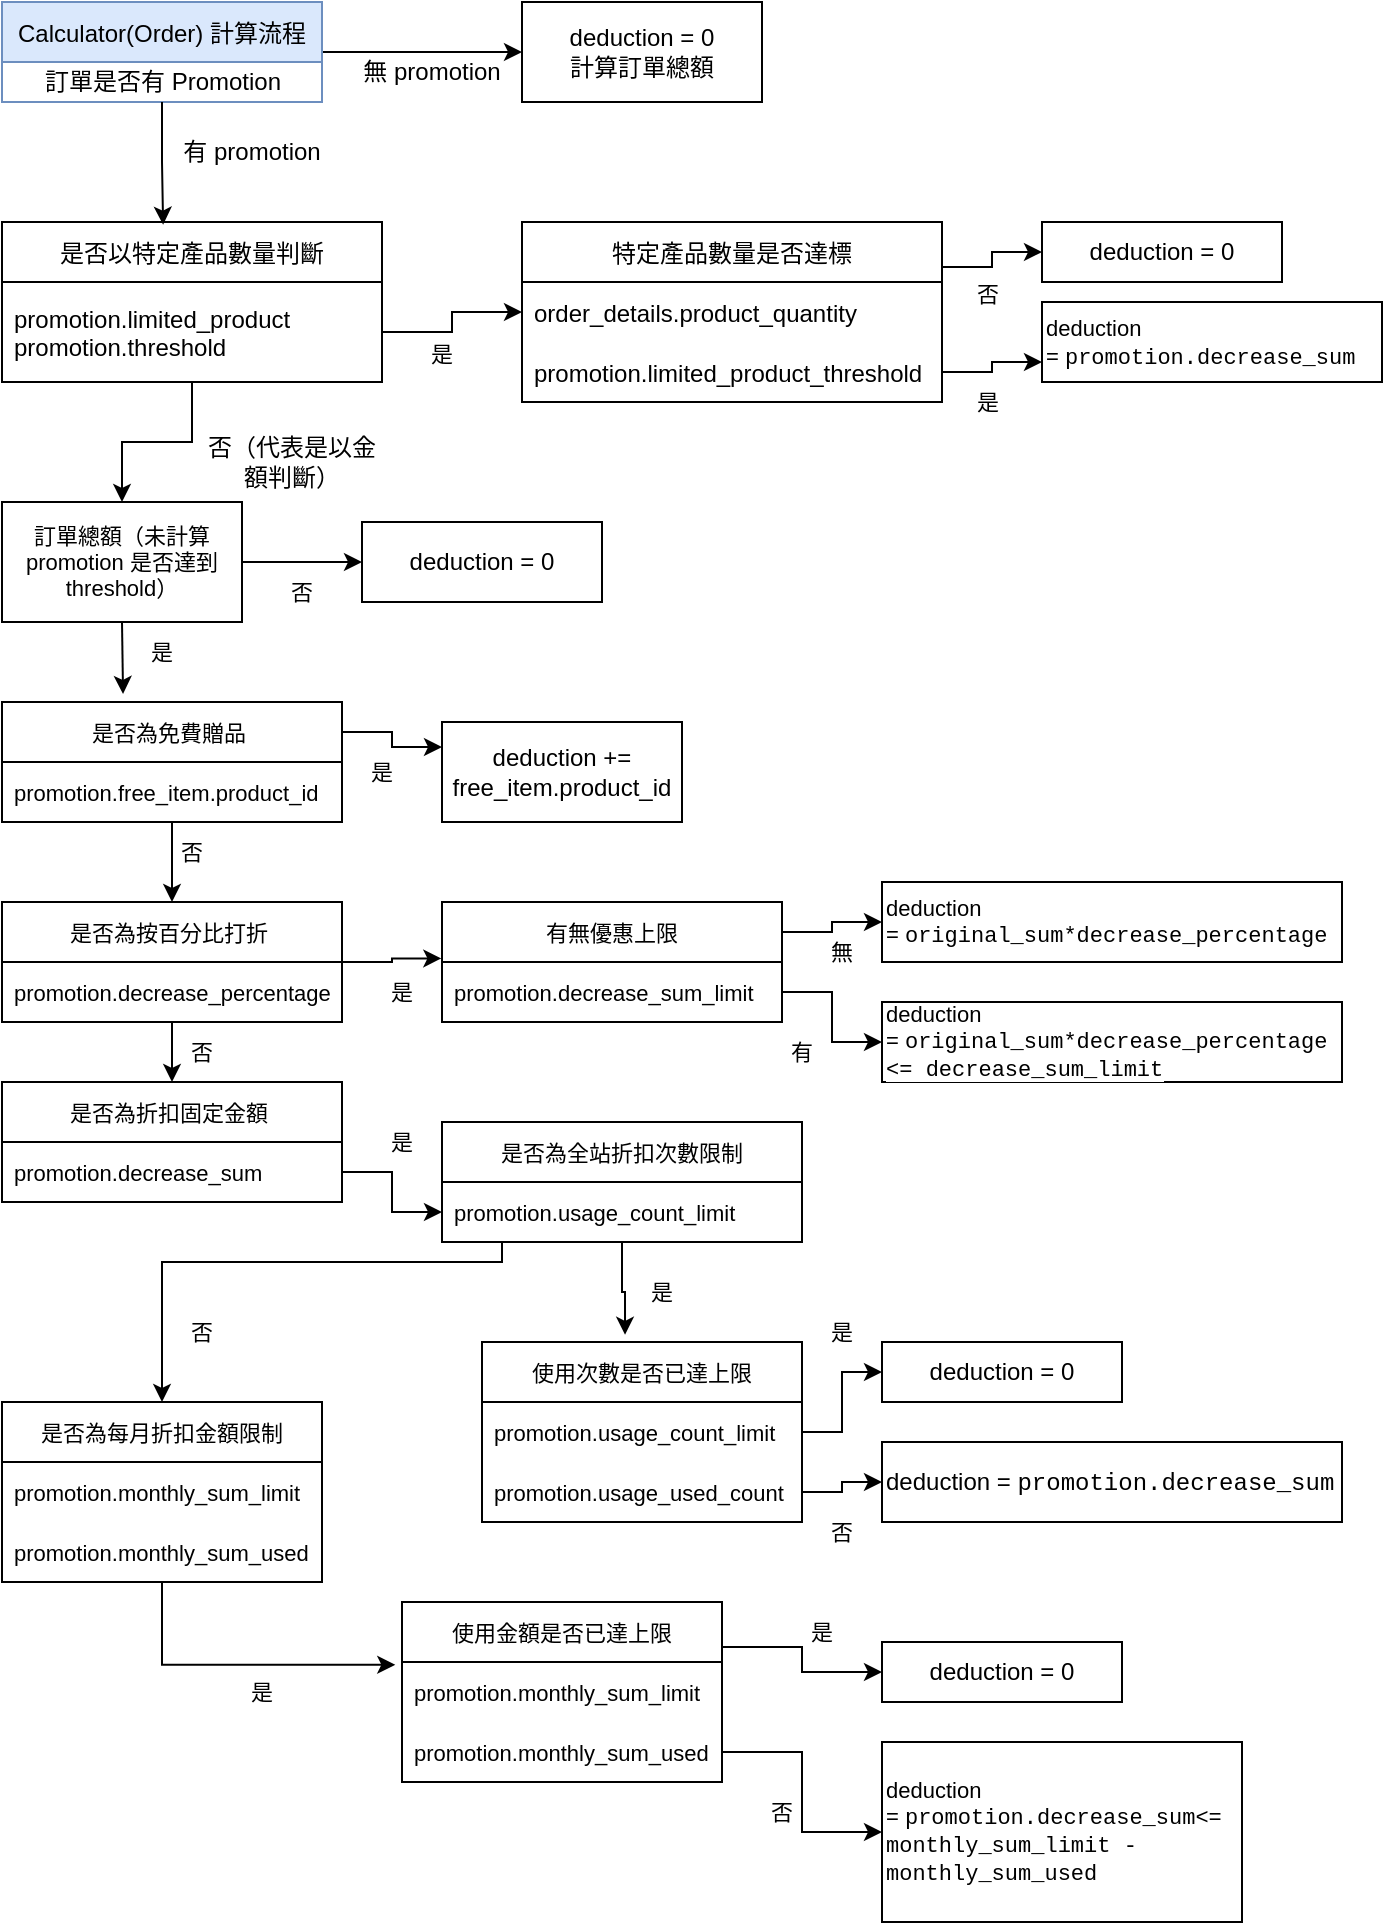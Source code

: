 <mxfile version="17.1.2" type="device"><diagram id="WidLwJSXHmiVjZNSrBSV" name="Page-1"><mxGraphModel dx="953" dy="427" grid="1" gridSize="10" guides="1" tooltips="1" connect="1" arrows="1" fold="1" page="1" pageScale="1" pageWidth="850" pageHeight="1100" math="0" shadow="0"><root><mxCell id="0"/><mxCell id="1" parent="0"/><mxCell id="LrNhgBNcgYAa6AkdyOIx-8" style="edgeStyle=orthogonalEdgeStyle;rounded=0;orthogonalLoop=1;jettySize=auto;html=1;exitX=1;exitY=0.5;exitDx=0;exitDy=0;entryX=0;entryY=0.5;entryDx=0;entryDy=0;" edge="1" parent="1" source="LrNhgBNcgYAa6AkdyOIx-2" target="LrNhgBNcgYAa6AkdyOIx-9"><mxGeometry relative="1" as="geometry"><mxPoint x="320" y="65" as="targetPoint"/></mxGeometry></mxCell><mxCell id="LrNhgBNcgYAa6AkdyOIx-2" value="Calculator(Order) 計算流程" style="swimlane;fontStyle=0;childLayout=stackLayout;horizontal=1;startSize=30;horizontalStack=0;resizeParent=1;resizeParentMax=0;resizeLast=0;collapsible=1;marginBottom=0;fillColor=#dae8fc;strokeColor=#6c8ebf;" vertex="1" parent="1"><mxGeometry x="80" y="40" width="160" height="50" as="geometry"/></mxCell><mxCell id="LrNhgBNcgYAa6AkdyOIx-6" value="訂單是否有 Promotion" style="text;html=1;align=center;verticalAlign=middle;resizable=0;points=[];autosize=1;strokeColor=none;fillColor=none;" vertex="1" parent="LrNhgBNcgYAa6AkdyOIx-2"><mxGeometry y="30" width="160" height="20" as="geometry"/></mxCell><mxCell id="LrNhgBNcgYAa6AkdyOIx-9" value="deduction = 0&lt;br&gt;計算訂單總額" style="rounded=0;whiteSpace=wrap;html=1;" vertex="1" parent="1"><mxGeometry x="340" y="40" width="120" height="50" as="geometry"/></mxCell><mxCell id="LrNhgBNcgYAa6AkdyOIx-10" value="無 promotion" style="text;html=1;strokeColor=none;fillColor=none;align=center;verticalAlign=middle;whiteSpace=wrap;rounded=0;" vertex="1" parent="1"><mxGeometry x="250" y="60" width="90" height="30" as="geometry"/></mxCell><mxCell id="LrNhgBNcgYAa6AkdyOIx-40" value="" style="edgeStyle=orthogonalEdgeStyle;rounded=0;orthogonalLoop=1;jettySize=auto;html=1;fontSize=11;" edge="1" parent="1" source="LrNhgBNcgYAa6AkdyOIx-11" target="LrNhgBNcgYAa6AkdyOIx-39"><mxGeometry relative="1" as="geometry"/></mxCell><mxCell id="LrNhgBNcgYAa6AkdyOIx-11" value="是否以特定產品數量判斷" style="swimlane;fontStyle=0;childLayout=stackLayout;horizontal=1;startSize=30;horizontalStack=0;resizeParent=1;resizeParentMax=0;resizeLast=0;collapsible=1;marginBottom=0;" vertex="1" parent="1"><mxGeometry x="80" y="150" width="190" height="80" as="geometry"/></mxCell><mxCell id="LrNhgBNcgYAa6AkdyOIx-12" value="promotion.limited_product &#10;promotion.threshold" style="text;strokeColor=none;fillColor=none;align=left;verticalAlign=middle;spacingLeft=4;spacingRight=4;overflow=hidden;points=[[0,0.5],[1,0.5]];portConstraint=eastwest;rotatable=0;" vertex="1" parent="LrNhgBNcgYAa6AkdyOIx-11"><mxGeometry y="30" width="190" height="50" as="geometry"/></mxCell><mxCell id="LrNhgBNcgYAa6AkdyOIx-17" value="有 promotion" style="text;html=1;strokeColor=none;fillColor=none;align=center;verticalAlign=middle;whiteSpace=wrap;rounded=0;" vertex="1" parent="1"><mxGeometry x="160" y="100" width="90" height="30" as="geometry"/></mxCell><mxCell id="LrNhgBNcgYAa6AkdyOIx-20" value="" style="edgeStyle=orthogonalEdgeStyle;rounded=0;orthogonalLoop=1;jettySize=auto;html=1;entryX=0.424;entryY=0.017;entryDx=0;entryDy=0;entryPerimeter=0;" edge="1" parent="1" source="LrNhgBNcgYAa6AkdyOIx-6" target="LrNhgBNcgYAa6AkdyOIx-11"><mxGeometry relative="1" as="geometry"/></mxCell><mxCell id="LrNhgBNcgYAa6AkdyOIx-28" style="edgeStyle=orthogonalEdgeStyle;rounded=0;orthogonalLoop=1;jettySize=auto;html=1;exitX=1;exitY=0.25;exitDx=0;exitDy=0;entryX=0;entryY=0.5;entryDx=0;entryDy=0;fontSize=11;" edge="1" parent="1" source="LrNhgBNcgYAa6AkdyOIx-22" target="LrNhgBNcgYAa6AkdyOIx-26"><mxGeometry relative="1" as="geometry"/></mxCell><mxCell id="LrNhgBNcgYAa6AkdyOIx-22" value="特定產品數量是否達標" style="swimlane;fontStyle=0;childLayout=stackLayout;horizontal=1;startSize=30;horizontalStack=0;resizeParent=1;resizeParentMax=0;resizeLast=0;collapsible=1;marginBottom=0;" vertex="1" parent="1"><mxGeometry x="340" y="150" width="210" height="90" as="geometry"/></mxCell><mxCell id="LrNhgBNcgYAa6AkdyOIx-23" value="order_details.product_quantity" style="text;strokeColor=none;fillColor=none;align=left;verticalAlign=middle;spacingLeft=4;spacingRight=4;overflow=hidden;points=[[0,0.5],[1,0.5]];portConstraint=eastwest;rotatable=0;strokeWidth=5;" vertex="1" parent="LrNhgBNcgYAa6AkdyOIx-22"><mxGeometry y="30" width="210" height="30" as="geometry"/></mxCell><mxCell id="LrNhgBNcgYAa6AkdyOIx-24" value="promotion.limited_product_threshold" style="text;strokeColor=none;fillColor=none;align=left;verticalAlign=middle;spacingLeft=4;spacingRight=4;overflow=hidden;points=[[0,0.5],[1,0.5]];portConstraint=eastwest;rotatable=0;" vertex="1" parent="LrNhgBNcgYAa6AkdyOIx-22"><mxGeometry y="60" width="210" height="30" as="geometry"/></mxCell><mxCell id="LrNhgBNcgYAa6AkdyOIx-26" value="deduction = 0" style="rounded=0;whiteSpace=wrap;html=1;" vertex="1" parent="1"><mxGeometry x="600" y="150" width="120" height="30" as="geometry"/></mxCell><mxCell id="LrNhgBNcgYAa6AkdyOIx-27" value="&lt;font style=&quot;font-size: 11px&quot;&gt;deduction =&amp;nbsp;&lt;span style=&quot;background-color: rgb(255 , 255 , 255) ; font-family: &amp;#34;menlo&amp;#34; , &amp;#34;monaco&amp;#34; , &amp;#34;courier new&amp;#34; , monospace&quot;&gt;promotion.decrease_sum&lt;/span&gt;&lt;br&gt;&lt;/font&gt;" style="rounded=0;whiteSpace=wrap;html=1;align=left;" vertex="1" parent="1"><mxGeometry x="600" y="190" width="170" height="40" as="geometry"/></mxCell><mxCell id="LrNhgBNcgYAa6AkdyOIx-29" style="edgeStyle=orthogonalEdgeStyle;rounded=0;orthogonalLoop=1;jettySize=auto;html=1;exitX=1;exitY=0.5;exitDx=0;exitDy=0;entryX=0;entryY=0.75;entryDx=0;entryDy=0;fontSize=11;" edge="1" parent="1" source="LrNhgBNcgYAa6AkdyOIx-24" target="LrNhgBNcgYAa6AkdyOIx-27"><mxGeometry relative="1" as="geometry"/></mxCell><mxCell id="LrNhgBNcgYAa6AkdyOIx-33" style="edgeStyle=orthogonalEdgeStyle;rounded=0;orthogonalLoop=1;jettySize=auto;html=1;exitX=1;exitY=0.5;exitDx=0;exitDy=0;fontSize=11;" edge="1" parent="1" source="LrNhgBNcgYAa6AkdyOIx-12" target="LrNhgBNcgYAa6AkdyOIx-23"><mxGeometry relative="1" as="geometry"/></mxCell><mxCell id="LrNhgBNcgYAa6AkdyOIx-34" value="是" style="text;html=1;strokeColor=none;fillColor=none;align=center;verticalAlign=middle;whiteSpace=wrap;rounded=0;fontSize=11;" vertex="1" parent="1"><mxGeometry x="270" y="201" width="60" height="30" as="geometry"/></mxCell><mxCell id="LrNhgBNcgYAa6AkdyOIx-36" value="否" style="text;html=1;strokeColor=none;fillColor=none;align=center;verticalAlign=middle;whiteSpace=wrap;rounded=0;fontSize=11;" vertex="1" parent="1"><mxGeometry x="543" y="171" width="60" height="30" as="geometry"/></mxCell><mxCell id="LrNhgBNcgYAa6AkdyOIx-37" value="是" style="text;html=1;strokeColor=none;fillColor=none;align=center;verticalAlign=middle;whiteSpace=wrap;rounded=0;fontSize=11;" vertex="1" parent="1"><mxGeometry x="543" y="225" width="60" height="30" as="geometry"/></mxCell><mxCell id="LrNhgBNcgYAa6AkdyOIx-38" value="否（代表是以金額判斷）" style="text;html=1;strokeColor=none;fillColor=none;align=center;verticalAlign=middle;whiteSpace=wrap;rounded=0;" vertex="1" parent="1"><mxGeometry x="180" y="255" width="90" height="30" as="geometry"/></mxCell><mxCell id="LrNhgBNcgYAa6AkdyOIx-44" value="" style="edgeStyle=orthogonalEdgeStyle;rounded=0;orthogonalLoop=1;jettySize=auto;html=1;fontSize=11;" edge="1" parent="1" source="LrNhgBNcgYAa6AkdyOIx-39" target="LrNhgBNcgYAa6AkdyOIx-43"><mxGeometry relative="1" as="geometry"/></mxCell><mxCell id="LrNhgBNcgYAa6AkdyOIx-53" style="edgeStyle=orthogonalEdgeStyle;rounded=0;orthogonalLoop=1;jettySize=auto;html=1;exitX=0.5;exitY=1;exitDx=0;exitDy=0;entryX=0.356;entryY=-0.067;entryDx=0;entryDy=0;entryPerimeter=0;fontSize=11;" edge="1" parent="1" source="LrNhgBNcgYAa6AkdyOIx-39" target="LrNhgBNcgYAa6AkdyOIx-46"><mxGeometry relative="1" as="geometry"/></mxCell><mxCell id="LrNhgBNcgYAa6AkdyOIx-39" value="訂單總額（未計算 promotion 是否達到 threshold）" style="rounded=0;whiteSpace=wrap;html=1;fontSize=11;strokeWidth=1;" vertex="1" parent="1"><mxGeometry x="80" y="290" width="120" height="60" as="geometry"/></mxCell><mxCell id="LrNhgBNcgYAa6AkdyOIx-41" style="edgeStyle=orthogonalEdgeStyle;rounded=0;orthogonalLoop=1;jettySize=auto;html=1;exitX=0.5;exitY=1;exitDx=0;exitDy=0;fontSize=11;" edge="1" parent="1" source="LrNhgBNcgYAa6AkdyOIx-38" target="LrNhgBNcgYAa6AkdyOIx-38"><mxGeometry relative="1" as="geometry"/></mxCell><mxCell id="LrNhgBNcgYAa6AkdyOIx-43" value="deduction = 0" style="rounded=0;whiteSpace=wrap;html=1;" vertex="1" parent="1"><mxGeometry x="260" y="300" width="120" height="40" as="geometry"/></mxCell><mxCell id="LrNhgBNcgYAa6AkdyOIx-45" value="否" style="text;html=1;strokeColor=none;fillColor=none;align=center;verticalAlign=middle;whiteSpace=wrap;rounded=0;fontSize=11;" vertex="1" parent="1"><mxGeometry x="200" y="320" width="60" height="30" as="geometry"/></mxCell><mxCell id="LrNhgBNcgYAa6AkdyOIx-57" style="edgeStyle=orthogonalEdgeStyle;rounded=0;orthogonalLoop=1;jettySize=auto;html=1;exitX=1;exitY=0.25;exitDx=0;exitDy=0;entryX=0;entryY=0.25;entryDx=0;entryDy=0;fontSize=11;" edge="1" parent="1" source="LrNhgBNcgYAa6AkdyOIx-46" target="LrNhgBNcgYAa6AkdyOIx-55"><mxGeometry relative="1" as="geometry"/></mxCell><mxCell id="LrNhgBNcgYAa6AkdyOIx-65" value="" style="edgeStyle=orthogonalEdgeStyle;rounded=0;orthogonalLoop=1;jettySize=auto;html=1;fontSize=11;entryX=0.5;entryY=0;entryDx=0;entryDy=0;" edge="1" parent="1" source="LrNhgBNcgYAa6AkdyOIx-46" target="LrNhgBNcgYAa6AkdyOIx-58"><mxGeometry relative="1" as="geometry"/></mxCell><mxCell id="LrNhgBNcgYAa6AkdyOIx-46" value="是否為免費贈品 " style="swimlane;fontStyle=0;childLayout=stackLayout;horizontal=1;startSize=30;horizontalStack=0;resizeParent=1;resizeParentMax=0;resizeLast=0;collapsible=1;marginBottom=0;fontSize=11;strokeWidth=1;" vertex="1" parent="1"><mxGeometry x="80" y="390" width="170" height="60" as="geometry"/></mxCell><mxCell id="LrNhgBNcgYAa6AkdyOIx-47" value="promotion.free_item.product_id" style="text;strokeColor=none;fillColor=none;align=left;verticalAlign=middle;spacingLeft=4;spacingRight=4;overflow=hidden;points=[[0,0.5],[1,0.5]];portConstraint=eastwest;rotatable=0;fontSize=11;" vertex="1" parent="LrNhgBNcgYAa6AkdyOIx-46"><mxGeometry y="30" width="170" height="30" as="geometry"/></mxCell><mxCell id="LrNhgBNcgYAa6AkdyOIx-54" value="是" style="text;html=1;strokeColor=none;fillColor=none;align=center;verticalAlign=middle;whiteSpace=wrap;rounded=0;fontSize=11;" vertex="1" parent="1"><mxGeometry x="130" y="350" width="60" height="30" as="geometry"/></mxCell><mxCell id="LrNhgBNcgYAa6AkdyOIx-55" value="deduction += free_item.product_id" style="rounded=0;whiteSpace=wrap;html=1;" vertex="1" parent="1"><mxGeometry x="300" y="400" width="120" height="50" as="geometry"/></mxCell><mxCell id="LrNhgBNcgYAa6AkdyOIx-56" value="是" style="text;html=1;strokeColor=none;fillColor=none;align=center;verticalAlign=middle;whiteSpace=wrap;rounded=0;fontSize=11;" vertex="1" parent="1"><mxGeometry x="240" y="410" width="60" height="30" as="geometry"/></mxCell><mxCell id="LrNhgBNcgYAa6AkdyOIx-69" value="" style="edgeStyle=orthogonalEdgeStyle;rounded=0;orthogonalLoop=1;jettySize=auto;html=1;fontSize=11;entryX=-0.002;entryY=-0.06;entryDx=0;entryDy=0;entryPerimeter=0;" edge="1" parent="1" source="LrNhgBNcgYAa6AkdyOIx-58" target="LrNhgBNcgYAa6AkdyOIx-68"><mxGeometry relative="1" as="geometry"/></mxCell><mxCell id="LrNhgBNcgYAa6AkdyOIx-83" value="" style="edgeStyle=orthogonalEdgeStyle;rounded=0;orthogonalLoop=1;jettySize=auto;html=1;fontSize=11;fontColor=#000000;entryX=0.5;entryY=0;entryDx=0;entryDy=0;" edge="1" parent="1" source="LrNhgBNcgYAa6AkdyOIx-58" target="LrNhgBNcgYAa6AkdyOIx-80"><mxGeometry relative="1" as="geometry"/></mxCell><mxCell id="LrNhgBNcgYAa6AkdyOIx-58" value="是否為按百分比打折 " style="swimlane;fontStyle=0;childLayout=stackLayout;horizontal=1;startSize=30;horizontalStack=0;resizeParent=1;resizeParentMax=0;resizeLast=0;collapsible=1;marginBottom=0;fontSize=11;strokeWidth=1;" vertex="1" parent="1"><mxGeometry x="80" y="490" width="170" height="60" as="geometry"/></mxCell><mxCell id="LrNhgBNcgYAa6AkdyOIx-59" value="promotion.decrease_percentage" style="text;strokeColor=none;fillColor=none;align=left;verticalAlign=middle;spacingLeft=4;spacingRight=4;overflow=hidden;points=[[0,0.5],[1,0.5]];portConstraint=eastwest;rotatable=0;fontSize=11;" vertex="1" parent="LrNhgBNcgYAa6AkdyOIx-58"><mxGeometry y="30" width="170" height="30" as="geometry"/></mxCell><mxCell id="LrNhgBNcgYAa6AkdyOIx-61" value="否" style="text;html=1;strokeColor=none;fillColor=none;align=center;verticalAlign=middle;whiteSpace=wrap;rounded=0;fontSize=11;" vertex="1" parent="1"><mxGeometry x="145" y="450" width="60" height="30" as="geometry"/></mxCell><mxCell id="LrNhgBNcgYAa6AkdyOIx-75" style="edgeStyle=orthogonalEdgeStyle;rounded=0;orthogonalLoop=1;jettySize=auto;html=1;exitX=1;exitY=0.25;exitDx=0;exitDy=0;entryX=0;entryY=0.5;entryDx=0;entryDy=0;fontSize=11;fontColor=#000000;" edge="1" parent="1" source="LrNhgBNcgYAa6AkdyOIx-67" target="LrNhgBNcgYAa6AkdyOIx-74"><mxGeometry relative="1" as="geometry"/></mxCell><mxCell id="LrNhgBNcgYAa6AkdyOIx-67" value="有無優惠上限" style="swimlane;fontStyle=0;childLayout=stackLayout;horizontal=1;startSize=30;horizontalStack=0;resizeParent=1;resizeParentMax=0;resizeLast=0;collapsible=1;marginBottom=0;fontSize=11;strokeWidth=1;" vertex="1" parent="1"><mxGeometry x="300" y="490" width="170" height="60" as="geometry"/></mxCell><mxCell id="LrNhgBNcgYAa6AkdyOIx-68" value="promotion.decrease_sum_limit" style="text;strokeColor=none;fillColor=none;align=left;verticalAlign=middle;spacingLeft=4;spacingRight=4;overflow=hidden;points=[[0,0.5],[1,0.5]];portConstraint=eastwest;rotatable=0;fontSize=11;" vertex="1" parent="LrNhgBNcgYAa6AkdyOIx-67"><mxGeometry y="30" width="170" height="30" as="geometry"/></mxCell><mxCell id="LrNhgBNcgYAa6AkdyOIx-70" value="是" style="text;html=1;strokeColor=none;fillColor=none;align=center;verticalAlign=middle;whiteSpace=wrap;rounded=0;fontSize=11;" vertex="1" parent="1"><mxGeometry x="250" y="520" width="60" height="30" as="geometry"/></mxCell><mxCell id="LrNhgBNcgYAa6AkdyOIx-74" value="deduction =&amp;nbsp;&lt;span style=&quot;background-color: rgb(255, 255, 255); font-family: menlo, monaco, &amp;quot;courier new&amp;quot;, monospace; font-size: 11px;&quot;&gt;original_sum*decrease_percentage&lt;br style=&quot;font-size: 11px;&quot;&gt;&lt;/span&gt;" style="rounded=0;whiteSpace=wrap;html=1;align=left;fontColor=#000000;fontSize=11;" vertex="1" parent="1"><mxGeometry x="520" y="480" width="230" height="40" as="geometry"/></mxCell><mxCell id="LrNhgBNcgYAa6AkdyOIx-76" value="無" style="text;html=1;strokeColor=none;fillColor=none;align=center;verticalAlign=middle;whiteSpace=wrap;rounded=0;fontSize=11;" vertex="1" parent="1"><mxGeometry x="470" y="500" width="60" height="30" as="geometry"/></mxCell><mxCell id="LrNhgBNcgYAa6AkdyOIx-77" value="deduction =&amp;nbsp;&lt;span style=&quot;background-color: rgb(255, 255, 255); font-family: menlo, monaco, &amp;quot;courier new&amp;quot;, monospace; font-size: 11px;&quot;&gt;original_sum*decrease_percentage &amp;lt;=&amp;nbsp;&lt;/span&gt;&lt;span style=&quot;background-color: rgb(255, 255, 255); font-family: menlo, monaco, &amp;quot;courier new&amp;quot;, monospace; font-size: 11px;&quot;&gt;decrease_sum_limit&lt;/span&gt;" style="rounded=0;whiteSpace=wrap;html=1;align=left;fontColor=#000000;fontSize=11;" vertex="1" parent="1"><mxGeometry x="520" y="540" width="230" height="40" as="geometry"/></mxCell><mxCell id="LrNhgBNcgYAa6AkdyOIx-78" style="edgeStyle=orthogonalEdgeStyle;rounded=0;orthogonalLoop=1;jettySize=auto;html=1;exitX=1;exitY=0.5;exitDx=0;exitDy=0;entryX=0;entryY=0.5;entryDx=0;entryDy=0;fontSize=11;fontColor=#000000;" edge="1" parent="1" source="LrNhgBNcgYAa6AkdyOIx-68" target="LrNhgBNcgYAa6AkdyOIx-77"><mxGeometry relative="1" as="geometry"/></mxCell><mxCell id="LrNhgBNcgYAa6AkdyOIx-79" value="有" style="text;html=1;strokeColor=none;fillColor=none;align=center;verticalAlign=middle;whiteSpace=wrap;rounded=0;fontSize=11;" vertex="1" parent="1"><mxGeometry x="450" y="550" width="60" height="30" as="geometry"/></mxCell><mxCell id="LrNhgBNcgYAa6AkdyOIx-80" value="是否為折扣固定金額 " style="swimlane;fontStyle=0;childLayout=stackLayout;horizontal=1;startSize=30;horizontalStack=0;resizeParent=1;resizeParentMax=0;resizeLast=0;collapsible=1;marginBottom=0;fontSize=11;strokeWidth=1;" vertex="1" parent="1"><mxGeometry x="80" y="580" width="170" height="60" as="geometry"/></mxCell><mxCell id="LrNhgBNcgYAa6AkdyOIx-81" value="promotion.decrease_sum" style="text;strokeColor=none;fillColor=none;align=left;verticalAlign=middle;spacingLeft=4;spacingRight=4;overflow=hidden;points=[[0,0.5],[1,0.5]];portConstraint=eastwest;rotatable=0;fontSize=11;" vertex="1" parent="LrNhgBNcgYAa6AkdyOIx-80"><mxGeometry y="30" width="170" height="30" as="geometry"/></mxCell><mxCell id="LrNhgBNcgYAa6AkdyOIx-82" value="否" style="text;html=1;strokeColor=none;fillColor=none;align=center;verticalAlign=middle;whiteSpace=wrap;rounded=0;fontSize=11;" vertex="1" parent="1"><mxGeometry x="150" y="550" width="60" height="30" as="geometry"/></mxCell><mxCell id="LrNhgBNcgYAa6AkdyOIx-105" value="" style="edgeStyle=orthogonalEdgeStyle;rounded=0;orthogonalLoop=1;jettySize=auto;html=1;fontSize=12;fontColor=#000000;entryX=0.447;entryY=-0.04;entryDx=0;entryDy=0;entryPerimeter=0;" edge="1" parent="1" source="LrNhgBNcgYAa6AkdyOIx-84" target="LrNhgBNcgYAa6AkdyOIx-92"><mxGeometry relative="1" as="geometry"><mxPoint x="390" y="700" as="targetPoint"/></mxGeometry></mxCell><mxCell id="LrNhgBNcgYAa6AkdyOIx-110" style="edgeStyle=orthogonalEdgeStyle;rounded=0;orthogonalLoop=1;jettySize=auto;html=1;fontSize=12;fontColor=#000000;" edge="1" parent="1" source="LrNhgBNcgYAa6AkdyOIx-84" target="LrNhgBNcgYAa6AkdyOIx-107"><mxGeometry relative="1" as="geometry"><Array as="points"><mxPoint x="330" y="670"/><mxPoint x="160" y="670"/></Array></mxGeometry></mxCell><mxCell id="LrNhgBNcgYAa6AkdyOIx-84" value="是否為全站折扣次數限制" style="swimlane;fontStyle=0;childLayout=stackLayout;horizontal=1;startSize=30;horizontalStack=0;resizeParent=1;resizeParentMax=0;resizeLast=0;collapsible=1;marginBottom=0;fontSize=11;fontColor=#000000;strokeWidth=1;" vertex="1" parent="1"><mxGeometry x="300" y="600" width="180" height="60" as="geometry"/></mxCell><mxCell id="LrNhgBNcgYAa6AkdyOIx-85" value="promotion.usage_count_limit" style="text;strokeColor=none;fillColor=none;align=left;verticalAlign=middle;spacingLeft=4;spacingRight=4;overflow=hidden;points=[[0,0.5],[1,0.5]];portConstraint=eastwest;rotatable=0;fontSize=11;fontColor=#000000;" vertex="1" parent="LrNhgBNcgYAa6AkdyOIx-84"><mxGeometry y="30" width="180" height="30" as="geometry"/></mxCell><mxCell id="LrNhgBNcgYAa6AkdyOIx-88" value="" style="edgeStyle=orthogonalEdgeStyle;rounded=0;orthogonalLoop=1;jettySize=auto;html=1;fontSize=11;fontColor=#000000;entryX=0;entryY=0.5;entryDx=0;entryDy=0;" edge="1" parent="1" source="LrNhgBNcgYAa6AkdyOIx-81" target="LrNhgBNcgYAa6AkdyOIx-85"><mxGeometry relative="1" as="geometry"/></mxCell><mxCell id="LrNhgBNcgYAa6AkdyOIx-89" value="是" style="text;html=1;strokeColor=none;fillColor=none;align=center;verticalAlign=middle;whiteSpace=wrap;rounded=0;fontSize=11;" vertex="1" parent="1"><mxGeometry x="250" y="595" width="60" height="30" as="geometry"/></mxCell><mxCell id="LrNhgBNcgYAa6AkdyOIx-99" value="" style="edgeStyle=orthogonalEdgeStyle;rounded=0;orthogonalLoop=1;jettySize=auto;html=1;fontSize=11;fontColor=#000000;" edge="1" parent="1" source="LrNhgBNcgYAa6AkdyOIx-92" target="LrNhgBNcgYAa6AkdyOIx-97"><mxGeometry relative="1" as="geometry"/></mxCell><mxCell id="LrNhgBNcgYAa6AkdyOIx-92" value="使用次數是否已達上限" style="swimlane;fontStyle=0;childLayout=stackLayout;horizontal=1;startSize=30;horizontalStack=0;resizeParent=1;resizeParentMax=0;resizeLast=0;collapsible=1;marginBottom=0;fontSize=11;fontColor=#000000;strokeWidth=1;" vertex="1" parent="1"><mxGeometry x="320" y="710" width="160" height="90" as="geometry"/></mxCell><mxCell id="LrNhgBNcgYAa6AkdyOIx-93" value="promotion.usage_count_limit" style="text;strokeColor=none;fillColor=none;align=left;verticalAlign=middle;spacingLeft=4;spacingRight=4;overflow=hidden;points=[[0,0.5],[1,0.5]];portConstraint=eastwest;rotatable=0;fontSize=11;fontColor=#000000;" vertex="1" parent="LrNhgBNcgYAa6AkdyOIx-92"><mxGeometry y="30" width="160" height="30" as="geometry"/></mxCell><mxCell id="LrNhgBNcgYAa6AkdyOIx-94" value="promotion.usage_used_count" style="text;strokeColor=none;fillColor=none;align=left;verticalAlign=middle;spacingLeft=4;spacingRight=4;overflow=hidden;points=[[0,0.5],[1,0.5]];portConstraint=eastwest;rotatable=0;fontSize=11;fontColor=#000000;" vertex="1" parent="LrNhgBNcgYAa6AkdyOIx-92"><mxGeometry y="60" width="160" height="30" as="geometry"/></mxCell><mxCell id="LrNhgBNcgYAa6AkdyOIx-96" value="deduction =&amp;nbsp;&lt;span style=&quot;background-color: rgb(255, 255, 255); font-family: menlo, monaco, &amp;quot;courier new&amp;quot;, monospace; font-size: 12px;&quot;&gt;promotion.decrease_sum&lt;/span&gt;" style="rounded=0;whiteSpace=wrap;html=1;align=left;fontColor=#000000;fontSize=12;" vertex="1" parent="1"><mxGeometry x="520" y="760" width="230" height="40" as="geometry"/></mxCell><mxCell id="LrNhgBNcgYAa6AkdyOIx-97" value="deduction = 0" style="rounded=0;whiteSpace=wrap;html=1;" vertex="1" parent="1"><mxGeometry x="520" y="710" width="120" height="30" as="geometry"/></mxCell><mxCell id="LrNhgBNcgYAa6AkdyOIx-100" value="是" style="text;html=1;strokeColor=none;fillColor=none;align=center;verticalAlign=middle;whiteSpace=wrap;rounded=0;fontSize=11;" vertex="1" parent="1"><mxGeometry x="470" y="690" width="60" height="30" as="geometry"/></mxCell><mxCell id="LrNhgBNcgYAa6AkdyOIx-101" style="edgeStyle=orthogonalEdgeStyle;rounded=0;orthogonalLoop=1;jettySize=auto;html=1;exitX=1;exitY=0.5;exitDx=0;exitDy=0;fontSize=11;fontColor=#000000;" edge="1" parent="1" source="LrNhgBNcgYAa6AkdyOIx-94" target="LrNhgBNcgYAa6AkdyOIx-96"><mxGeometry relative="1" as="geometry"/></mxCell><mxCell id="LrNhgBNcgYAa6AkdyOIx-102" value="否" style="text;html=1;strokeColor=none;fillColor=none;align=center;verticalAlign=middle;whiteSpace=wrap;rounded=0;fontSize=11;" vertex="1" parent="1"><mxGeometry x="470" y="790" width="60" height="30" as="geometry"/></mxCell><mxCell id="LrNhgBNcgYAa6AkdyOIx-106" value="是" style="text;html=1;strokeColor=none;fillColor=none;align=center;verticalAlign=middle;whiteSpace=wrap;rounded=0;fontSize=11;" vertex="1" parent="1"><mxGeometry x="380" y="670" width="60" height="30" as="geometry"/></mxCell><mxCell id="LrNhgBNcgYAa6AkdyOIx-115" style="edgeStyle=orthogonalEdgeStyle;rounded=0;orthogonalLoop=1;jettySize=auto;html=1;fontSize=12;fontColor=#000000;entryX=-0.021;entryY=0.047;entryDx=0;entryDy=0;entryPerimeter=0;" edge="1" parent="1" source="LrNhgBNcgYAa6AkdyOIx-107" target="LrNhgBNcgYAa6AkdyOIx-113"><mxGeometry relative="1" as="geometry"><mxPoint x="260" y="915" as="targetPoint"/></mxGeometry></mxCell><mxCell id="LrNhgBNcgYAa6AkdyOIx-107" value="是否為每月折扣金額限制" style="swimlane;fontStyle=0;childLayout=stackLayout;horizontal=1;startSize=30;horizontalStack=0;resizeParent=1;resizeParentMax=0;resizeLast=0;collapsible=1;marginBottom=0;fontSize=11;fontColor=#000000;strokeWidth=1;" vertex="1" parent="1"><mxGeometry x="80" y="740" width="160" height="90" as="geometry"/></mxCell><mxCell id="LrNhgBNcgYAa6AkdyOIx-108" value="promotion.monthly_sum_limit" style="text;strokeColor=none;fillColor=none;align=left;verticalAlign=middle;spacingLeft=4;spacingRight=4;overflow=hidden;points=[[0,0.5],[1,0.5]];portConstraint=eastwest;rotatable=0;fontSize=11;fontColor=#000000;" vertex="1" parent="LrNhgBNcgYAa6AkdyOIx-107"><mxGeometry y="30" width="160" height="30" as="geometry"/></mxCell><mxCell id="LrNhgBNcgYAa6AkdyOIx-109" value="promotion.monthly_sum_used" style="text;strokeColor=none;fillColor=none;align=left;verticalAlign=middle;spacingLeft=4;spacingRight=4;overflow=hidden;points=[[0,0.5],[1,0.5]];portConstraint=eastwest;rotatable=0;fontSize=11;fontColor=#000000;" vertex="1" parent="LrNhgBNcgYAa6AkdyOIx-107"><mxGeometry y="60" width="160" height="30" as="geometry"/></mxCell><mxCell id="LrNhgBNcgYAa6AkdyOIx-111" value="否" style="text;html=1;strokeColor=none;fillColor=none;align=center;verticalAlign=middle;whiteSpace=wrap;rounded=0;fontSize=11;" vertex="1" parent="1"><mxGeometry x="150" y="690" width="60" height="30" as="geometry"/></mxCell><mxCell id="LrNhgBNcgYAa6AkdyOIx-121" style="edgeStyle=orthogonalEdgeStyle;rounded=0;orthogonalLoop=1;jettySize=auto;html=1;exitX=1;exitY=0.25;exitDx=0;exitDy=0;entryX=0;entryY=0.5;entryDx=0;entryDy=0;fontSize=11;fontColor=#000000;" edge="1" parent="1" source="LrNhgBNcgYAa6AkdyOIx-112" target="LrNhgBNcgYAa6AkdyOIx-118"><mxGeometry relative="1" as="geometry"/></mxCell><mxCell id="LrNhgBNcgYAa6AkdyOIx-112" value="使用金額是否已達上限" style="swimlane;fontStyle=0;childLayout=stackLayout;horizontal=1;startSize=30;horizontalStack=0;resizeParent=1;resizeParentMax=0;resizeLast=0;collapsible=1;marginBottom=0;fontSize=11;fontColor=#000000;strokeWidth=1;" vertex="1" parent="1"><mxGeometry x="280" y="840" width="160" height="90" as="geometry"/></mxCell><mxCell id="LrNhgBNcgYAa6AkdyOIx-113" value="promotion.monthly_sum_limit" style="text;strokeColor=none;fillColor=none;align=left;verticalAlign=middle;spacingLeft=4;spacingRight=4;overflow=hidden;points=[[0,0.5],[1,0.5]];portConstraint=eastwest;rotatable=0;fontSize=11;fontColor=#000000;" vertex="1" parent="LrNhgBNcgYAa6AkdyOIx-112"><mxGeometry y="30" width="160" height="30" as="geometry"/></mxCell><mxCell id="LrNhgBNcgYAa6AkdyOIx-114" value="promotion.monthly_sum_used" style="text;strokeColor=none;fillColor=none;align=left;verticalAlign=middle;spacingLeft=4;spacingRight=4;overflow=hidden;points=[[0,0.5],[1,0.5]];portConstraint=eastwest;rotatable=0;fontSize=11;fontColor=#000000;" vertex="1" parent="LrNhgBNcgYAa6AkdyOIx-112"><mxGeometry y="60" width="160" height="30" as="geometry"/></mxCell><mxCell id="LrNhgBNcgYAa6AkdyOIx-116" value="是" style="text;html=1;strokeColor=none;fillColor=none;align=center;verticalAlign=middle;whiteSpace=wrap;rounded=0;fontSize=11;" vertex="1" parent="1"><mxGeometry x="180" y="870" width="60" height="30" as="geometry"/></mxCell><mxCell id="LrNhgBNcgYAa6AkdyOIx-118" value="deduction = 0" style="rounded=0;whiteSpace=wrap;html=1;" vertex="1" parent="1"><mxGeometry x="520" y="860" width="120" height="30" as="geometry"/></mxCell><mxCell id="LrNhgBNcgYAa6AkdyOIx-119" value="deduction =&amp;nbsp;&lt;span style=&quot;background-color: rgb(255 , 255 , 255) ; font-family: &amp;#34;menlo&amp;#34; , &amp;#34;monaco&amp;#34; , &amp;#34;courier new&amp;#34; , monospace ; font-size: 11px&quot;&gt;promotion.decrease_sum&amp;lt;=&lt;br&gt;monthly_sum_limit - monthly_sum_used&lt;br&gt;&lt;/span&gt;" style="rounded=0;whiteSpace=wrap;html=1;align=left;fontSize=11;" vertex="1" parent="1"><mxGeometry x="520" y="910" width="180" height="90" as="geometry"/></mxCell><mxCell id="LrNhgBNcgYAa6AkdyOIx-122" style="edgeStyle=orthogonalEdgeStyle;rounded=0;orthogonalLoop=1;jettySize=auto;html=1;exitX=1;exitY=0.5;exitDx=0;exitDy=0;entryX=0;entryY=0.5;entryDx=0;entryDy=0;fontSize=11;fontColor=#000000;" edge="1" parent="1" source="LrNhgBNcgYAa6AkdyOIx-114" target="LrNhgBNcgYAa6AkdyOIx-119"><mxGeometry relative="1" as="geometry"/></mxCell><mxCell id="LrNhgBNcgYAa6AkdyOIx-123" value="是" style="text;html=1;strokeColor=none;fillColor=none;align=center;verticalAlign=middle;whiteSpace=wrap;rounded=0;fontSize=11;" vertex="1" parent="1"><mxGeometry x="460" y="840" width="60" height="30" as="geometry"/></mxCell><mxCell id="LrNhgBNcgYAa6AkdyOIx-124" value="否" style="text;html=1;strokeColor=none;fillColor=none;align=center;verticalAlign=middle;whiteSpace=wrap;rounded=0;fontSize=11;" vertex="1" parent="1"><mxGeometry x="440" y="930" width="60" height="30" as="geometry"/></mxCell></root></mxGraphModel></diagram></mxfile>